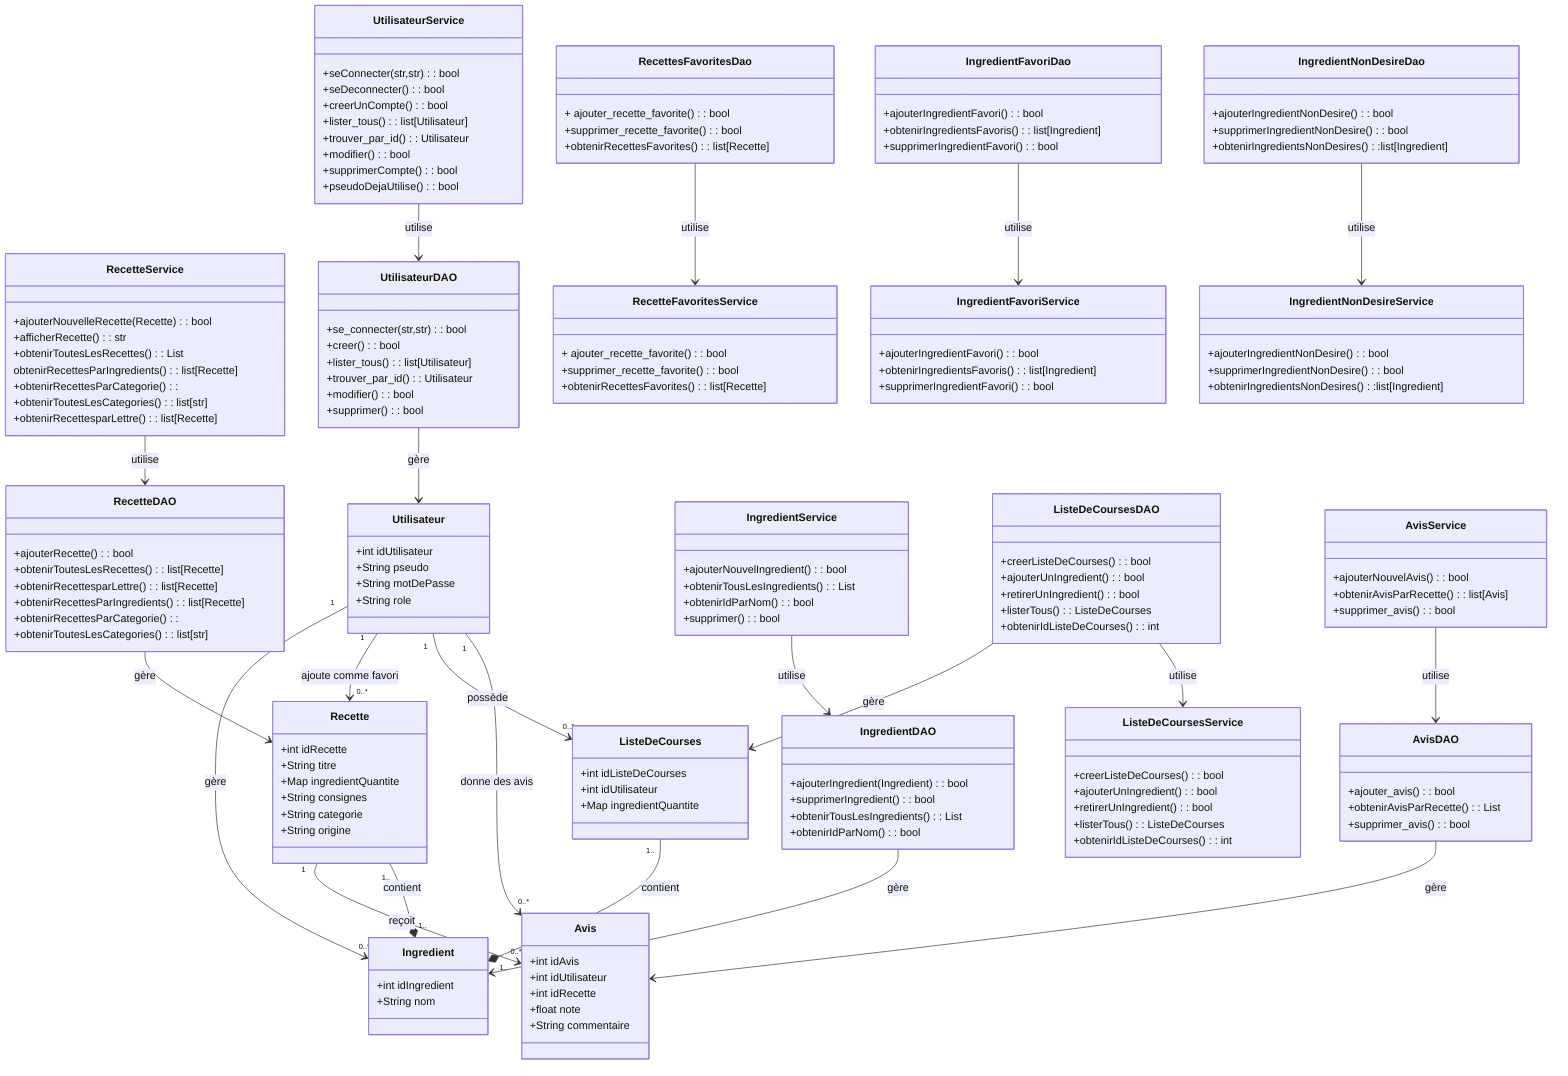 classDiagram
    class Recette {
        +int idRecette
        +String titre
        +Map<Ingredients, quantite> ingredientQuantite
        +String consignes
        +String categorie
        +String origine
      %%  +float noteMoyenne
    }

    class Ingredient {
        +int idIngredient
        +String nom
    }

    class Utilisateur {
        +int idUtilisateur
        +String pseudo
        +String motDePasse
        +String role
    }

    class ListeDeCourses {
        +int idListeDeCourses
        +int idUtilisateur
        +Map<Ingredient, quantite> ingredientQuantite
    }

    class Avis {
        +int idAvis
        +int idUtilisateur
        +int idRecette
        +float note
        +String commentaire
    }

    %% DAO and Service classes

    class RecetteDAO {
        +ajouterRecette() : bool
        +obtenirToutesLesRecettes() : list[Recette]
        +obtenirRecettesparLettre() : list[Recette]
        +obtenirRecettesParIngredients() : list[Recette]
        +obtenirRecettesParCategorie() : 
        +obtenirToutesLesCategories() : list[str]
      %%  +fermerConnexion() : bool
    }

    class RecetteService {
        +ajouterNouvelleRecette(Recette) : bool
        +afficherRecette() : str
        +obtenirToutesLesRecettes() : List<Recette>
        obtenirRecettesParIngredients() : list[Recette]
        +obtenirRecettesParCategorie() : 
        +obtenirToutesLesCategories() : list[str]
        +obtenirRecettesparLettre() : list[Recette]
      %%  +rechercherRecettesParIngredients(List<Ingredient>) : List<Recette>
      %%  +rechercherRecettesParLettre(str) : List<Recette>
      %%  +suggererRecettes(List<Ingredient>, List<Ingredient>) : List<Recette>
    }

    class IngredientDAO {
        +ajouterIngredient(Ingredient) : bool
        +supprimerIngredient() : bool
        +obtenirTousLesIngredients() : List<Ingredient>
        +obtenirIdParNom() : bool
    }

    class IngredientService {
        +ajouterNouvelIngredient() : bool
        +obtenirTousLesIngredients() : List<Ingredient>
        +obtenirIdParNom() : bool
        +supprimer() : bool
    }

    class UtilisateurService {
        +seConnecter(str,str) : bool
        +seDeconnecter() : bool
        +creerUnCompte() : bool
        +lister_tous() : list[Utilisateur]
        +trouver_par_id() : Utilisateur
        +modifier() : bool
        +supprimerCompte() : bool
        +pseudoDejaUtilise() : bool
     %%   +ajouterRecetteFavorite(Recette) : bool
     %%    +supprimerRecetteFavorite(Recette) : bool
     %%    +obtenirRecettesFavorites() : List<Recette> 
     %%    +ajouterIngredientFavori(Ingredient) : bool
     %%     +supprimerIngredientFavori(Ingredient) : bool
     %%     +obtenirIngrédientsFavoris() : List<Ingredient> 
     %%     +ajouterIngredientNonDesire(Ingredient) : bool
     %%     +supprimerIngredientNonDesire(Ingredient) : bool
     %%    +obtenirIngrédientsNonDesires() : List<Ingredient> 
    }

    class UtilisateurDAO {
        +se_connecter(str,str) : bool
        +creer() : bool
        +lister_tous() : list[Utilisateur]
        +trouver_par_id() : Utilisateur
        +modifier() : bool
        +supprimer() : bool
    }

    class ListeDeCoursesDAO {
        +creerListeDeCourses() : bool
        +ajouterUnIngredient() : bool
        +retirerUnIngredient() : bool
        +listerTous(): ListeDeCourses
        +obtenirIdListeDeCourses() : int
    }

    class ListeDeCoursesService {
        +creerListeDeCourses() : bool
        +ajouterUnIngredient() : bool
        +retirerUnIngredient() : bool
        +listerTous(): ListeDeCourses
        +obtenirIdListeDeCourses() : int
    }

    class AvisDAO {
        +ajouter_avis() : bool
        +obtenirAvisParRecette() : List<Avis>
        +supprimer_avis() : bool
   

    }

    class AvisService {
        +ajouterNouvelAvis() : bool
     %%   +calculerNoteMoyenne() : float
        +obtenirAvisParRecette() :  list[Avis]
        +supprimer_avis() : bool
    }

    class RecettesFavoritesDao{
      + ajouter_recette_favorite() : bool
      +supprimer_recette_favorite() : bool
      +obtenirRecettesFavorites(): list[Recette]  
    }

    class RecetteFavoritesService{
      + ajouter_recette_favorite() : bool
      +supprimer_recette_favorite() : bool
      +obtenirRecettesFavorites(): list[Recette]        
    }
    
    class IngredientFavoriDao {
        +ajouterIngredientFavori() : bool
        +obtenirIngredientsFavoris() : list[Ingredient]
        +supprimerIngredientFavori() : bool

    }

    class IngredientFavoriService {
        +ajouterIngredientFavori() : bool
        +obtenirIngredientsFavoris() : list[Ingredient]
        +supprimerIngredientFavori() : bool        
    }

    class IngredientNonDesireDao {
        +ajouterIngredientNonDesire() : bool
        +supprimerIngredientNonDesire() : bool
        +obtenirIngredientsNonDesires() :list[Ingredient]
    }
    
    class IngredientNonDesireService {
        +ajouterIngredientNonDesire() : bool
        +supprimerIngredientNonDesire() : bool
        +obtenirIngredientsNonDesires() :list[Ingredient]
    }
    %% Relations
    RecetteService --> RecetteDAO : utilise
    RecetteDAO --> Recette : gère
    RecettesFavoritesDao --> RecetteFavoritesService : utilise
    
    IngredientService --> IngredientDAO : utilise
    IngredientDAO --> Ingredient : gère
    
    IngredientFavoriDao --> IngredientFavoriService : utilise
    IngredientNonDesireDao --> IngredientNonDesireService : utilise
    UtilisateurService --> UtilisateurDAO : utilise
    UtilisateurDAO --> Utilisateur : gère

    ListeDeCoursesDAO --> ListeDeCoursesService : utilise
    ListeDeCoursesDAO --> ListeDeCourses : gère

    AvisService --> AvisDAO : utilise
    AvisDAO --> Avis : gère

    %% Cardinalities
    Utilisateur "1" --> "0..*" Avis : donne des avis
    Utilisateur "1" --> "0..1" ListeDeCourses : possède
    Recette "1.."--* "1.." Ingredient : contient
    ListeDeCourses "1.."--* "1.." Ingredient : contient
    Recette "1" --> "0..*" Avis : reçoit
    Utilisateur "1" --> "0..*" Recette : ajoute comme favori
    Utilisateur "1" --> "0..*" Ingredient : gère